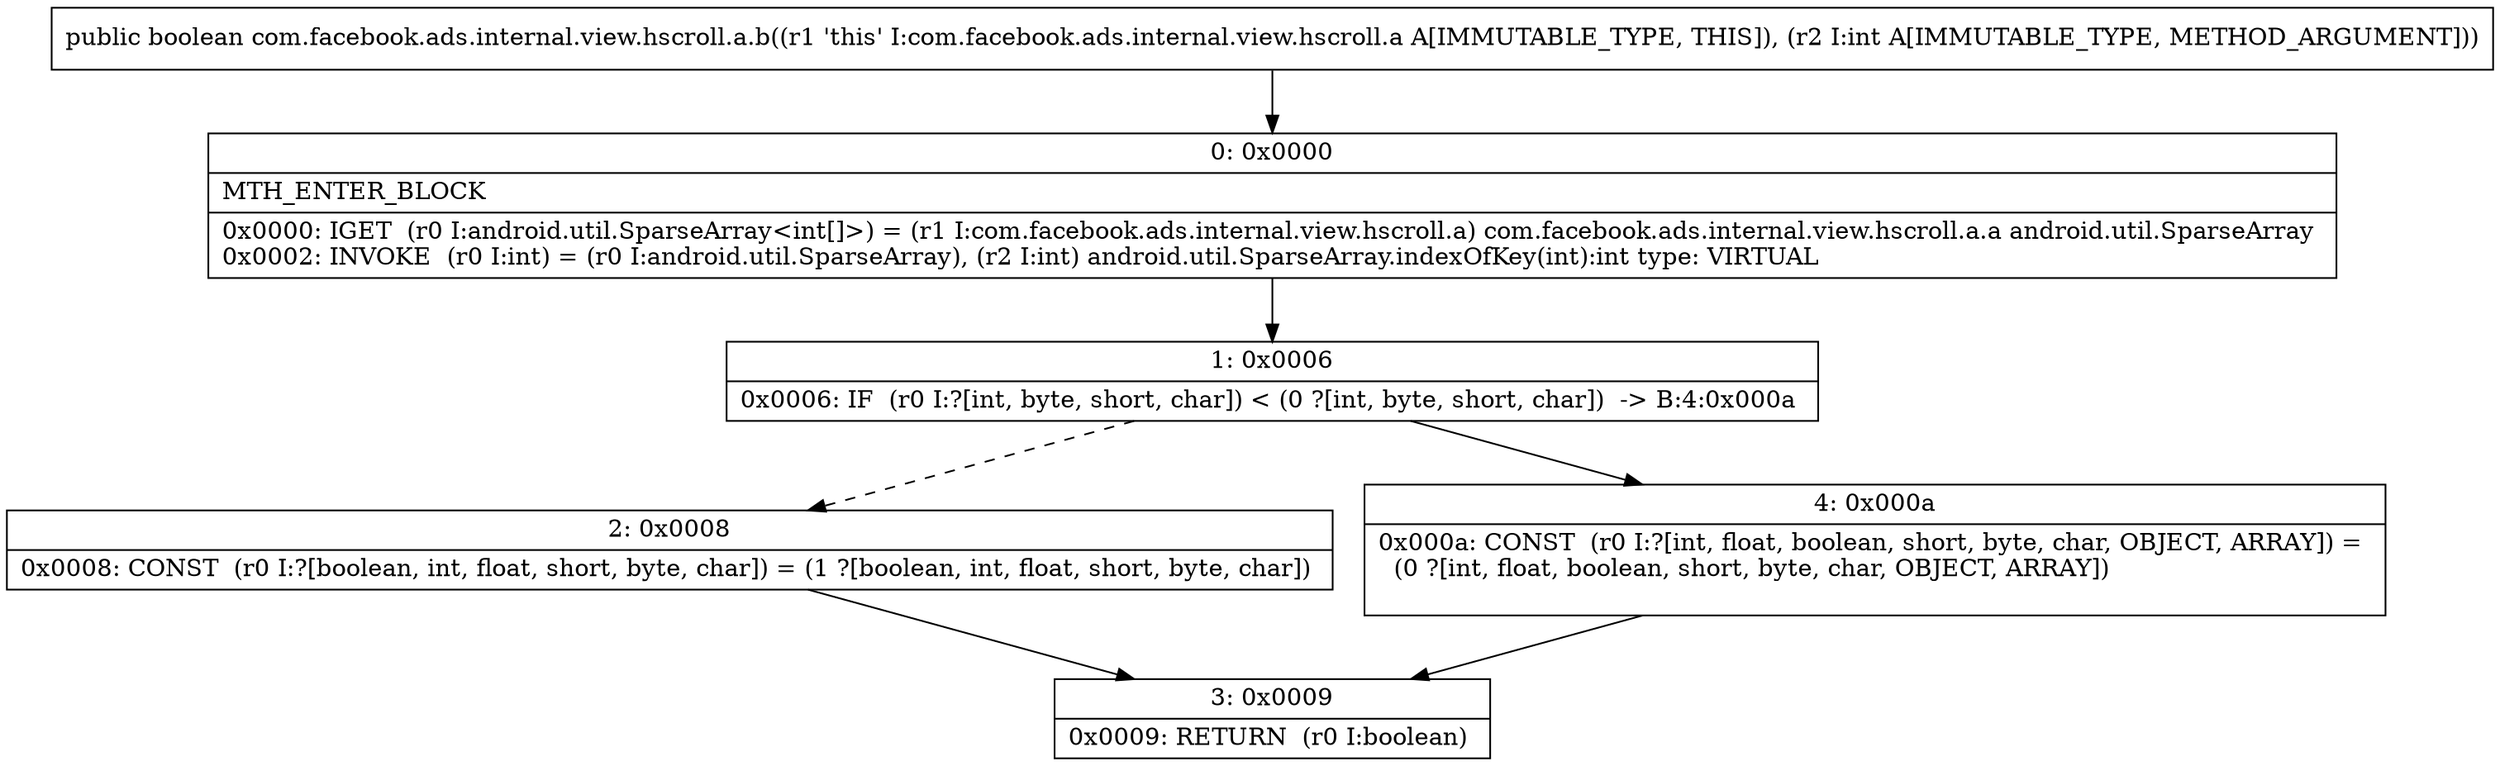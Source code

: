 digraph "CFG forcom.facebook.ads.internal.view.hscroll.a.b(I)Z" {
Node_0 [shape=record,label="{0\:\ 0x0000|MTH_ENTER_BLOCK\l|0x0000: IGET  (r0 I:android.util.SparseArray\<int[]\>) = (r1 I:com.facebook.ads.internal.view.hscroll.a) com.facebook.ads.internal.view.hscroll.a.a android.util.SparseArray \l0x0002: INVOKE  (r0 I:int) = (r0 I:android.util.SparseArray), (r2 I:int) android.util.SparseArray.indexOfKey(int):int type: VIRTUAL \l}"];
Node_1 [shape=record,label="{1\:\ 0x0006|0x0006: IF  (r0 I:?[int, byte, short, char]) \< (0 ?[int, byte, short, char])  \-\> B:4:0x000a \l}"];
Node_2 [shape=record,label="{2\:\ 0x0008|0x0008: CONST  (r0 I:?[boolean, int, float, short, byte, char]) = (1 ?[boolean, int, float, short, byte, char]) \l}"];
Node_3 [shape=record,label="{3\:\ 0x0009|0x0009: RETURN  (r0 I:boolean) \l}"];
Node_4 [shape=record,label="{4\:\ 0x000a|0x000a: CONST  (r0 I:?[int, float, boolean, short, byte, char, OBJECT, ARRAY]) = \l  (0 ?[int, float, boolean, short, byte, char, OBJECT, ARRAY])\l \l}"];
MethodNode[shape=record,label="{public boolean com.facebook.ads.internal.view.hscroll.a.b((r1 'this' I:com.facebook.ads.internal.view.hscroll.a A[IMMUTABLE_TYPE, THIS]), (r2 I:int A[IMMUTABLE_TYPE, METHOD_ARGUMENT])) }"];
MethodNode -> Node_0;
Node_0 -> Node_1;
Node_1 -> Node_2[style=dashed];
Node_1 -> Node_4;
Node_2 -> Node_3;
Node_4 -> Node_3;
}


